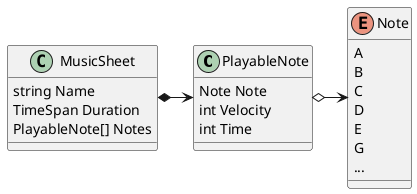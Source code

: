 @startuml class

class PlayableNote {
    Note Note
    int Velocity
    int Time
}

PlayableNote o-> Note

class MusicSheet {
    string Name
    TimeSpan Duration
    PlayableNote[] Notes
}

MusicSheet *-> PlayableNote 

enum Note {
    A
    B
    C
    D
    E
    G
    ...
}



@enduml
